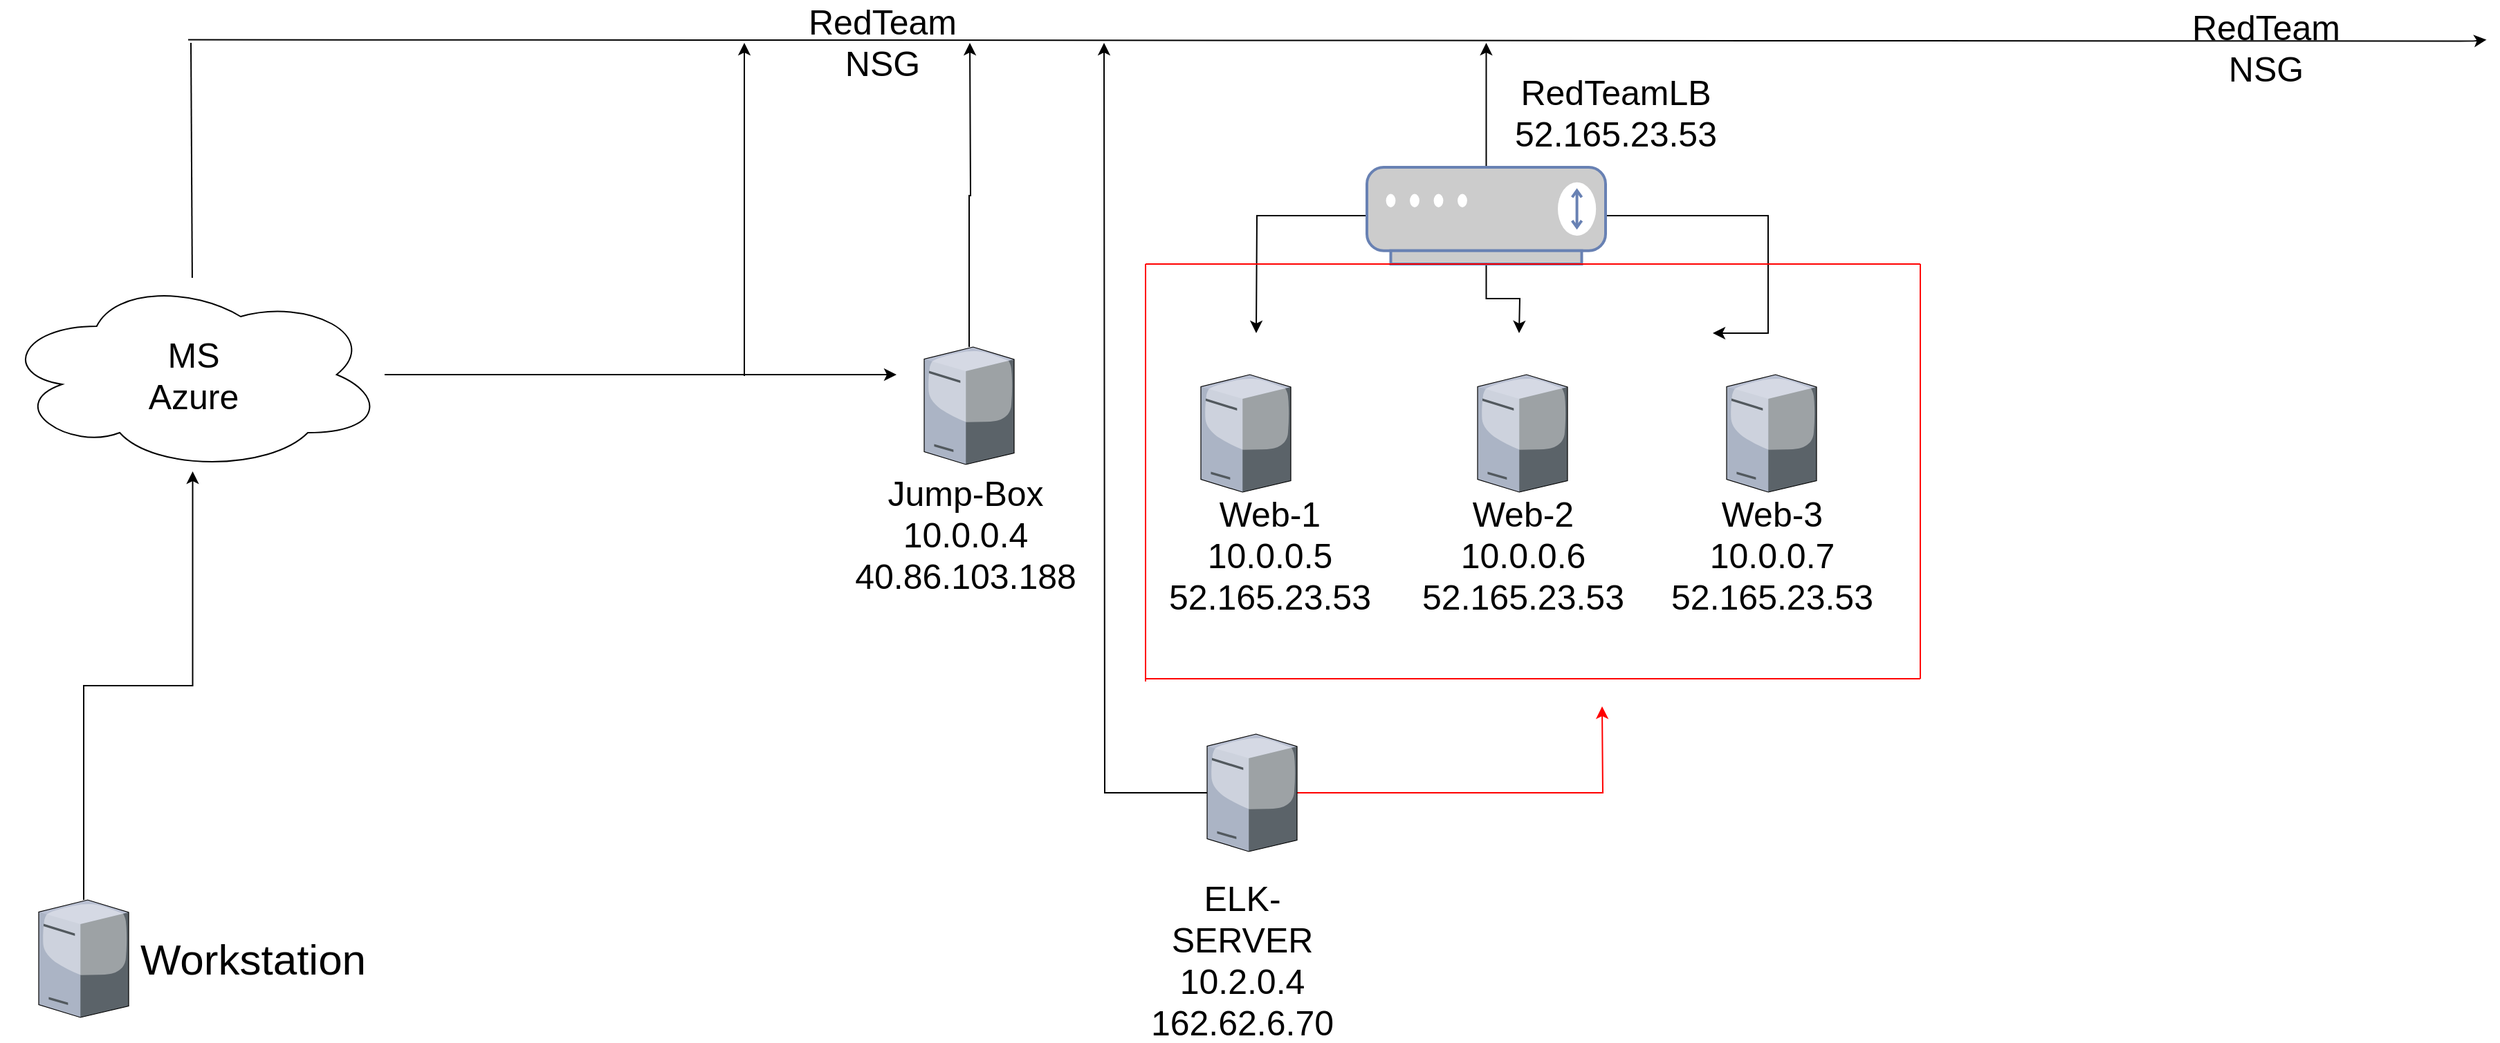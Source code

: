 <mxfile version="13.7.3" type="device"><diagram name="Page-1" id="822b0af5-4adb-64df-f703-e8dfc1f81529"><mxGraphModel dx="1940" dy="1210" grid="1" gridSize="10" guides="1" tooltips="1" connect="1" arrows="1" fold="1" page="1" pageScale="1" pageWidth="1100" pageHeight="850" background="#ffffff" math="0" shadow="0"><root><mxCell id="0"/><mxCell id="1" parent="0"/><mxCell id="jiZtXLrQo4-chJkCMdpf-29" style="edgeStyle=orthogonalEdgeStyle;rounded=0;orthogonalLoop=1;jettySize=auto;html=1;fontSize=25;" edge="1" parent="1" source="7d933b09d9755ecc-9" target="jiZtXLrQo4-chJkCMdpf-15"><mxGeometry relative="1" as="geometry"><mxPoint x="352.5" y="400" as="targetPoint"/></mxGeometry></mxCell><mxCell id="7d933b09d9755ecc-9" value="" style="verticalLabelPosition=bottom;aspect=fixed;html=1;verticalAlign=top;strokeColor=none;shape=mxgraph.citrix.tower_server;rounded=0;shadow=0;comic=0;fontFamily=Verdana;" parent="1" vertex="1"><mxGeometry x="320" y="700" width="65" height="85" as="geometry"/></mxCell><mxCell id="7d933b09d9755ecc-17" value="" style="verticalLabelPosition=bottom;aspect=fixed;html=1;verticalAlign=top;strokeColor=none;shape=mxgraph.citrix.tower_server;rounded=0;shadow=0;comic=0;fontFamily=Verdana;" parent="1" vertex="1"><mxGeometry x="1160" y="320" width="65" height="85" as="geometry"/></mxCell><mxCell id="7d933b09d9755ecc-21" value="" style="verticalLabelPosition=bottom;aspect=fixed;html=1;verticalAlign=top;strokeColor=none;shape=mxgraph.citrix.tower_server;rounded=0;shadow=0;comic=0;fontFamily=Verdana;" parent="1" vertex="1"><mxGeometry x="1360" y="320" width="65" height="85" as="geometry"/></mxCell><mxCell id="7d933b09d9755ecc-34" value="" style="verticalLabelPosition=bottom;aspect=fixed;html=1;verticalAlign=top;strokeColor=none;shape=mxgraph.citrix.tower_server;rounded=0;shadow=0;comic=0;fontFamily=Verdana;" parent="1" vertex="1"><mxGeometry x="1540" y="320" width="65" height="85" as="geometry"/></mxCell><mxCell id="jiZtXLrQo4-chJkCMdpf-68" style="edgeStyle=orthogonalEdgeStyle;rounded=0;orthogonalLoop=1;jettySize=auto;html=1;strokeColor=#FF0000;fontSize=25;fontColor=#FF3333;" edge="1" parent="1" source="7d933b09d9755ecc-38"><mxGeometry relative="1" as="geometry"><mxPoint x="1450" y="560" as="targetPoint"/></mxGeometry></mxCell><mxCell id="jiZtXLrQo4-chJkCMdpf-70" style="edgeStyle=orthogonalEdgeStyle;rounded=0;orthogonalLoop=1;jettySize=auto;html=1;strokeColor=#000000;fontSize=25;fontColor=#FF3333;" edge="1" parent="1" source="7d933b09d9755ecc-38"><mxGeometry relative="1" as="geometry"><mxPoint x="1090" y="80" as="targetPoint"/></mxGeometry></mxCell><mxCell id="7d933b09d9755ecc-38" value="" style="verticalLabelPosition=bottom;aspect=fixed;html=1;verticalAlign=top;strokeColor=none;shape=mxgraph.citrix.tower_server;rounded=0;shadow=0;comic=0;fontFamily=Verdana;" parent="1" vertex="1"><mxGeometry x="1164.5" y="580" width="65" height="85" as="geometry"/></mxCell><mxCell id="jiZtXLrQo4-chJkCMdpf-40" style="edgeStyle=orthogonalEdgeStyle;rounded=0;orthogonalLoop=1;jettySize=auto;html=1;fontSize=25;" edge="1" parent="1" source="jiZtXLrQo4-chJkCMdpf-1"><mxGeometry relative="1" as="geometry"><mxPoint x="993" y="80" as="targetPoint"/></mxGeometry></mxCell><mxCell id="jiZtXLrQo4-chJkCMdpf-1" value="" style="verticalLabelPosition=bottom;aspect=fixed;html=1;verticalAlign=top;strokeColor=none;shape=mxgraph.citrix.tower_server;rounded=0;shadow=0;comic=0;fontFamily=Verdana;" vertex="1" parent="1"><mxGeometry x="960" y="300" width="65" height="85" as="geometry"/></mxCell><mxCell id="jiZtXLrQo4-chJkCMdpf-43" style="edgeStyle=orthogonalEdgeStyle;rounded=0;orthogonalLoop=1;jettySize=auto;html=1;fontSize=25;" edge="1" parent="1" source="jiZtXLrQo4-chJkCMdpf-2"><mxGeometry relative="1" as="geometry"><mxPoint x="1200" y="290" as="targetPoint"/></mxGeometry></mxCell><mxCell id="jiZtXLrQo4-chJkCMdpf-44" style="edgeStyle=orthogonalEdgeStyle;rounded=0;orthogonalLoop=1;jettySize=auto;html=1;fontSize=25;" edge="1" parent="1" source="jiZtXLrQo4-chJkCMdpf-2"><mxGeometry relative="1" as="geometry"><mxPoint x="1390" y="290" as="targetPoint"/></mxGeometry></mxCell><mxCell id="jiZtXLrQo4-chJkCMdpf-45" style="edgeStyle=orthogonalEdgeStyle;rounded=0;orthogonalLoop=1;jettySize=auto;html=1;fontSize=25;" edge="1" parent="1" source="jiZtXLrQo4-chJkCMdpf-2"><mxGeometry relative="1" as="geometry"><mxPoint x="1530" y="290" as="targetPoint"/><Array as="points"><mxPoint x="1570" y="205"/><mxPoint x="1570" y="290"/></Array></mxGeometry></mxCell><mxCell id="jiZtXLrQo4-chJkCMdpf-47" style="edgeStyle=orthogonalEdgeStyle;rounded=0;orthogonalLoop=1;jettySize=auto;html=1;fontSize=25;" edge="1" parent="1" source="jiZtXLrQo4-chJkCMdpf-2"><mxGeometry relative="1" as="geometry"><mxPoint x="1366.25" y="80" as="targetPoint"/></mxGeometry></mxCell><mxCell id="jiZtXLrQo4-chJkCMdpf-2" value="" style="fontColor=#0066CC;verticalAlign=top;verticalLabelPosition=bottom;labelPosition=center;align=center;html=1;outlineConnect=0;fillColor=#CCCCCC;strokeColor=#6881B3;gradientColor=none;gradientDirection=north;strokeWidth=2;shape=mxgraph.networks.modem;" vertex="1" parent="1"><mxGeometry x="1280" y="170" width="172.5" height="70" as="geometry"/></mxCell><mxCell id="jiZtXLrQo4-chJkCMdpf-7" value="Workstation" style="text;html=1;strokeColor=none;fillColor=none;align=center;verticalAlign=middle;whiteSpace=wrap;rounded=0;fontSize=31;" vertex="1" parent="1"><mxGeometry x="420" y="732.5" width="110" height="20" as="geometry"/></mxCell><mxCell id="jiZtXLrQo4-chJkCMdpf-14" value="" style="endArrow=classic;html=1;fontSize=25;exitX=1.058;exitY=0.603;exitDx=0;exitDy=0;exitPerimeter=0;" edge="1" parent="1"><mxGeometry width="50" height="50" relative="1" as="geometry"><mxPoint x="428" y="77.755" as="sourcePoint"/><mxPoint x="2089.23" y="77.75" as="targetPoint"/><Array as="points"><mxPoint x="2079.23" y="78.75"/></Array></mxGeometry></mxCell><mxCell id="jiZtXLrQo4-chJkCMdpf-39" style="edgeStyle=orthogonalEdgeStyle;rounded=0;orthogonalLoop=1;jettySize=auto;html=1;fontSize=25;" edge="1" parent="1" source="jiZtXLrQo4-chJkCMdpf-15"><mxGeometry relative="1" as="geometry"><mxPoint x="940" y="320" as="targetPoint"/></mxGeometry></mxCell><mxCell id="jiZtXLrQo4-chJkCMdpf-15" value="MS&lt;br&gt;Azure" style="ellipse;shape=cloud;whiteSpace=wrap;html=1;fontSize=25;" vertex="1" parent="1"><mxGeometry x="292.5" y="250" width="277.5" height="140" as="geometry"/></mxCell><mxCell id="jiZtXLrQo4-chJkCMdpf-17" value="RedTeam NSG" style="text;html=1;strokeColor=none;fillColor=none;align=center;verticalAlign=middle;whiteSpace=wrap;rounded=0;fontSize=25;" vertex="1" parent="1"><mxGeometry x="910" y="49" width="40" height="60" as="geometry"/></mxCell><mxCell id="jiZtXLrQo4-chJkCMdpf-27" value="" style="endArrow=none;html=1;fontSize=25;" edge="1" parent="1" target="jiZtXLrQo4-chJkCMdpf-15"><mxGeometry width="50" height="50" relative="1" as="geometry"><mxPoint x="430" y="80" as="sourcePoint"/><mxPoint x="1280" y="290" as="targetPoint"/></mxGeometry></mxCell><mxCell id="jiZtXLrQo4-chJkCMdpf-38" value="" style="endArrow=classic;html=1;fontSize=25;" edge="1" parent="1"><mxGeometry width="50" height="50" relative="1" as="geometry"><mxPoint x="830" y="321" as="sourcePoint"/><mxPoint x="830" y="80" as="targetPoint"/></mxGeometry></mxCell><mxCell id="jiZtXLrQo4-chJkCMdpf-48" value="RedTeamLB&lt;br&gt;52.165.23.53" style="text;html=1;strokeColor=none;fillColor=none;align=center;verticalAlign=middle;whiteSpace=wrap;rounded=0;fontSize=25;" vertex="1" parent="1"><mxGeometry x="1440" y="120" width="40" height="20" as="geometry"/></mxCell><mxCell id="jiZtXLrQo4-chJkCMdpf-49" value="Web-1&lt;br&gt;10.0.0.5&lt;br&gt;52.165.23.53" style="text;html=1;strokeColor=none;fillColor=none;align=center;verticalAlign=middle;whiteSpace=wrap;rounded=0;fontSize=25;" vertex="1" parent="1"><mxGeometry x="1189.5" y="440" width="40" height="20" as="geometry"/></mxCell><mxCell id="jiZtXLrQo4-chJkCMdpf-50" value="Web-2&lt;br&gt;10.0.0.6&lt;br&gt;52.165.23.53&lt;br&gt;" style="text;html=1;strokeColor=none;fillColor=none;align=center;verticalAlign=middle;whiteSpace=wrap;rounded=0;fontSize=25;" vertex="1" parent="1"><mxGeometry x="1372.5" y="440" width="40" height="20" as="geometry"/></mxCell><mxCell id="jiZtXLrQo4-chJkCMdpf-51" value="Web-3&lt;br&gt;10.0.0.7&lt;br&gt;52.165.23.53" style="text;html=1;strokeColor=none;fillColor=none;align=center;verticalAlign=middle;whiteSpace=wrap;rounded=0;fontSize=25;" vertex="1" parent="1"><mxGeometry x="1552.5" y="440" width="40" height="20" as="geometry"/></mxCell><mxCell id="jiZtXLrQo4-chJkCMdpf-53" value="RedTeam NSG" style="text;html=1;strokeColor=none;fillColor=none;align=center;verticalAlign=middle;whiteSpace=wrap;rounded=0;fontSize=25;" vertex="1" parent="1"><mxGeometry x="1910" y="53" width="40" height="60" as="geometry"/></mxCell><mxCell id="jiZtXLrQo4-chJkCMdpf-56" value="Jump-Box&lt;br&gt;10.0.0.4&lt;br&gt;40.86.103.188" style="text;html=1;strokeColor=none;fillColor=none;align=center;verticalAlign=middle;whiteSpace=wrap;rounded=0;fontSize=25;" vertex="1" parent="1"><mxGeometry x="970" y="425" width="40" height="20" as="geometry"/></mxCell><mxCell id="jiZtXLrQo4-chJkCMdpf-58" value="ELK-SERVER&lt;br&gt;10.2.0.4&lt;br&gt;162.62.6.70" style="text;html=1;strokeColor=none;fillColor=none;align=center;verticalAlign=middle;whiteSpace=wrap;rounded=0;fontSize=25;" vertex="1" parent="1"><mxGeometry x="1170" y="732.5" width="40" height="20" as="geometry"/></mxCell><mxCell id="jiZtXLrQo4-chJkCMdpf-62" value="" style="endArrow=none;html=1;fontSize=25;fontColor=#FF3333;fillColor=#f8cecc;strokeColor=#FF0000;" edge="1" parent="1"><mxGeometry width="50" height="50" relative="1" as="geometry"><mxPoint x="1120" y="540" as="sourcePoint"/><mxPoint x="1680" y="540" as="targetPoint"/></mxGeometry></mxCell><mxCell id="jiZtXLrQo4-chJkCMdpf-63" value="" style="endArrow=none;html=1;strokeColor=#FF0000;fontSize=25;fontColor=#FF3333;" edge="1" parent="1"><mxGeometry width="50" height="50" relative="1" as="geometry"><mxPoint x="1120" y="542" as="sourcePoint"/><mxPoint x="1120" y="240" as="targetPoint"/></mxGeometry></mxCell><mxCell id="jiZtXLrQo4-chJkCMdpf-64" value="" style="endArrow=none;html=1;strokeColor=#FF0000;fontSize=25;fontColor=#FF3333;" edge="1" parent="1"><mxGeometry width="50" height="50" relative="1" as="geometry"><mxPoint x="1120" y="240" as="sourcePoint"/><mxPoint x="1680" y="240" as="targetPoint"/></mxGeometry></mxCell><mxCell id="jiZtXLrQo4-chJkCMdpf-67" value="" style="endArrow=none;html=1;strokeColor=#FF0000;fontSize=25;fontColor=#FF3333;" edge="1" parent="1"><mxGeometry width="50" height="50" relative="1" as="geometry"><mxPoint x="1680" y="540" as="sourcePoint"/><mxPoint x="1680" y="240" as="targetPoint"/></mxGeometry></mxCell></root></mxGraphModel></diagram></mxfile>